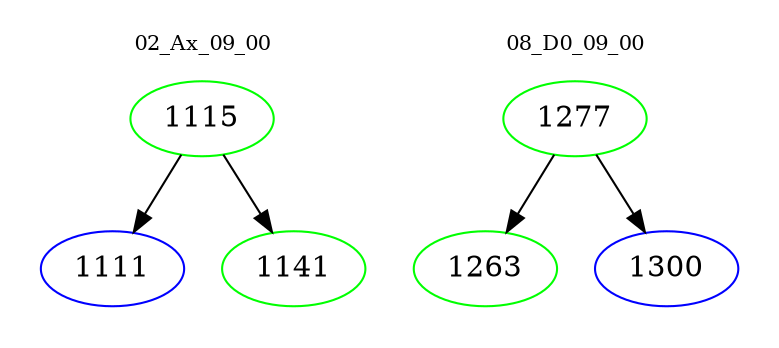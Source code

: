 digraph{
subgraph cluster_0 {
color = white
label = "02_Ax_09_00";
fontsize=10;
T0_1115 [label="1115", color="green"]
T0_1115 -> T0_1111 [color="black"]
T0_1111 [label="1111", color="blue"]
T0_1115 -> T0_1141 [color="black"]
T0_1141 [label="1141", color="green"]
}
subgraph cluster_1 {
color = white
label = "08_D0_09_00";
fontsize=10;
T1_1277 [label="1277", color="green"]
T1_1277 -> T1_1263 [color="black"]
T1_1263 [label="1263", color="green"]
T1_1277 -> T1_1300 [color="black"]
T1_1300 [label="1300", color="blue"]
}
}
